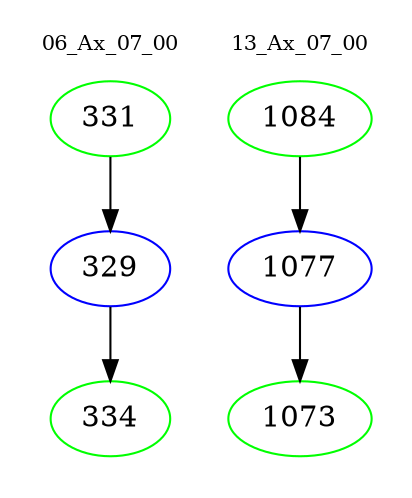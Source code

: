 digraph{
subgraph cluster_0 {
color = white
label = "06_Ax_07_00";
fontsize=10;
T0_331 [label="331", color="green"]
T0_331 -> T0_329 [color="black"]
T0_329 [label="329", color="blue"]
T0_329 -> T0_334 [color="black"]
T0_334 [label="334", color="green"]
}
subgraph cluster_1 {
color = white
label = "13_Ax_07_00";
fontsize=10;
T1_1084 [label="1084", color="green"]
T1_1084 -> T1_1077 [color="black"]
T1_1077 [label="1077", color="blue"]
T1_1077 -> T1_1073 [color="black"]
T1_1073 [label="1073", color="green"]
}
}
